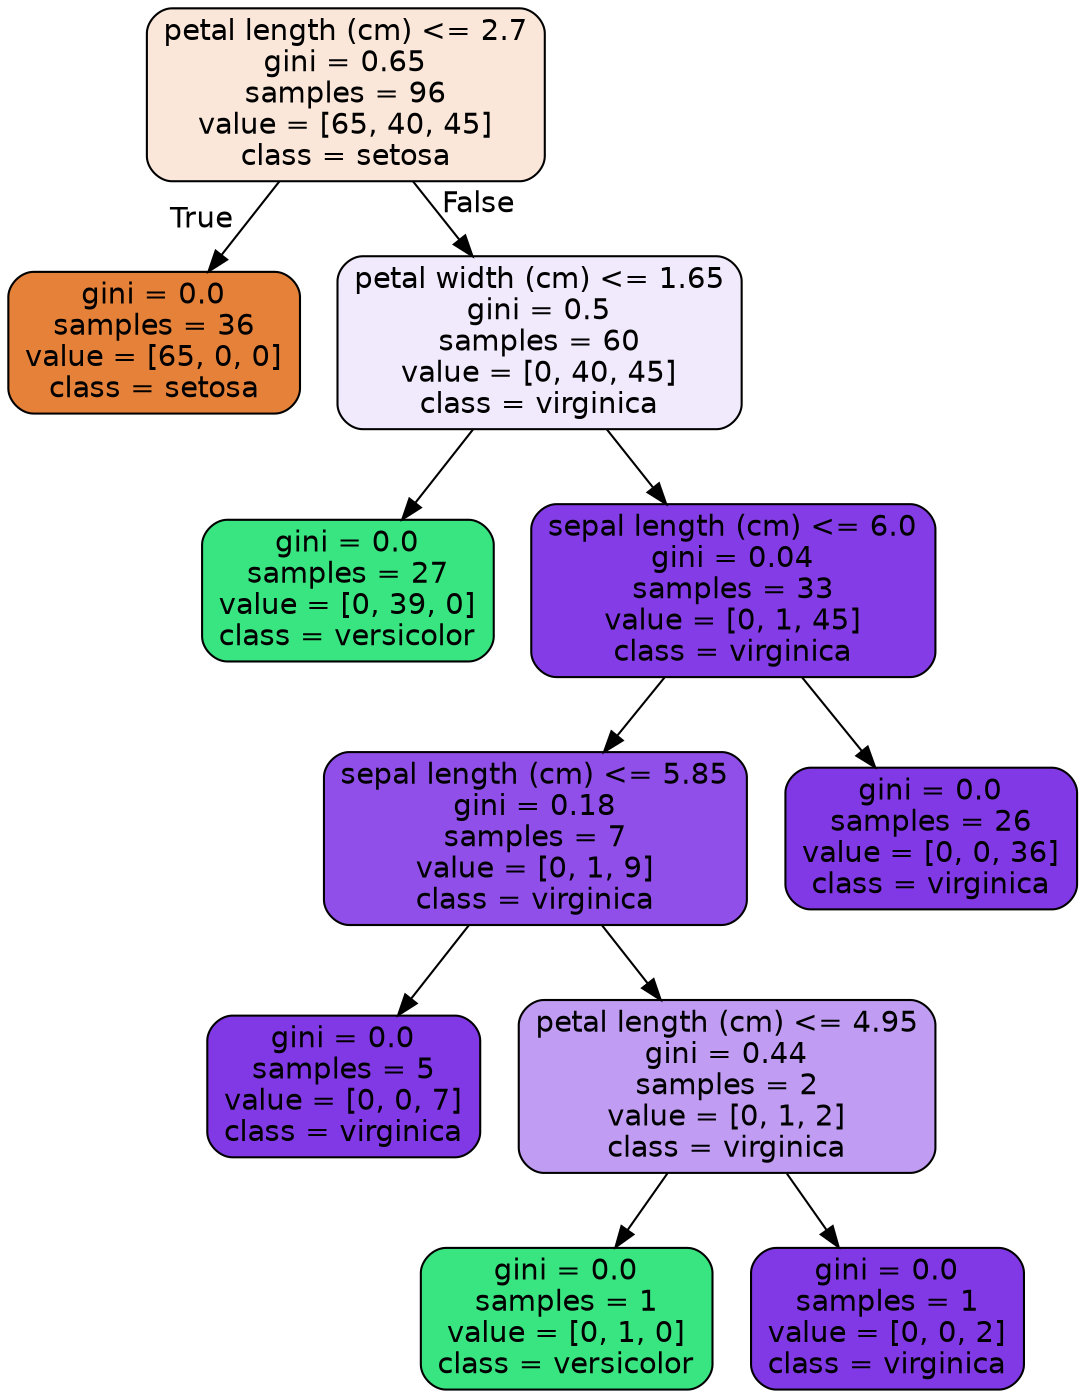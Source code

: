 digraph Tree {
node [shape=box, style="filled, rounded", color="black", fontname="helvetica"] ;
edge [fontname="helvetica"] ;
0 [label="petal length (cm) <= 2.7\ngini = 0.65\nsamples = 96\nvalue = [65, 40, 45]\nclass = setosa", fillcolor="#fae7d9"] ;
1 [label="gini = 0.0\nsamples = 36\nvalue = [65, 0, 0]\nclass = setosa", fillcolor="#e58139"] ;
0 -> 1 [labeldistance=2.5, labelangle=45, headlabel="True"] ;
2 [label="petal width (cm) <= 1.65\ngini = 0.5\nsamples = 60\nvalue = [0, 40, 45]\nclass = virginica", fillcolor="#f1e9fc"] ;
0 -> 2 [labeldistance=2.5, labelangle=-45, headlabel="False"] ;
3 [label="gini = 0.0\nsamples = 27\nvalue = [0, 39, 0]\nclass = versicolor", fillcolor="#39e581"] ;
2 -> 3 ;
4 [label="sepal length (cm) <= 6.0\ngini = 0.04\nsamples = 33\nvalue = [0, 1, 45]\nclass = virginica", fillcolor="#843de6"] ;
2 -> 4 ;
5 [label="sepal length (cm) <= 5.85\ngini = 0.18\nsamples = 7\nvalue = [0, 1, 9]\nclass = virginica", fillcolor="#8f4fe8"] ;
4 -> 5 ;
6 [label="gini = 0.0\nsamples = 5\nvalue = [0, 0, 7]\nclass = virginica", fillcolor="#8139e5"] ;
5 -> 6 ;
7 [label="petal length (cm) <= 4.95\ngini = 0.44\nsamples = 2\nvalue = [0, 1, 2]\nclass = virginica", fillcolor="#c09cf2"] ;
5 -> 7 ;
8 [label="gini = 0.0\nsamples = 1\nvalue = [0, 1, 0]\nclass = versicolor", fillcolor="#39e581"] ;
7 -> 8 ;
9 [label="gini = 0.0\nsamples = 1\nvalue = [0, 0, 2]\nclass = virginica", fillcolor="#8139e5"] ;
7 -> 9 ;
10 [label="gini = 0.0\nsamples = 26\nvalue = [0, 0, 36]\nclass = virginica", fillcolor="#8139e5"] ;
4 -> 10 ;
}